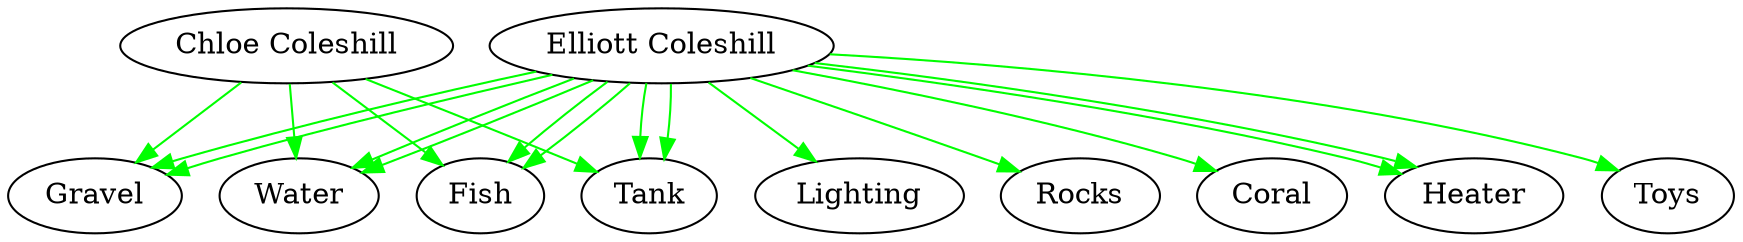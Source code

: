 digraph task {
"Chloe Coleshill"->"Tank"[color=green];
"Chloe Coleshill"->"Gravel"[color=green];
"Chloe Coleshill"->"Water"[color=green];
"Chloe Coleshill"->"Fish"[color=green];
"Elliott Coleshill"->"Tank"[color=green];
"Elliott Coleshill"->"Gravel"[color=green];
"Elliott Coleshill"->"Water"[color=green];
"Elliott Coleshill"->"Heater"[color=green];
"Elliott Coleshill"->"Fish"[color=green];
"Elliott Coleshill"->"Toys"[color=green];
"Elliott Coleshill"->"Tank"[color=green];
"Elliott Coleshill"->"Gravel"[color=green];
"Elliott Coleshill"->"Water"[color=green];
"Elliott Coleshill"->"Lighting"[color=green];
"Elliott Coleshill"->"Heater"[color=green];
"Elliott Coleshill"->"Rocks"[color=green];
"Elliott Coleshill"->"Fish"[color=green];
"Elliott Coleshill"->"Coral"[color=green];
}